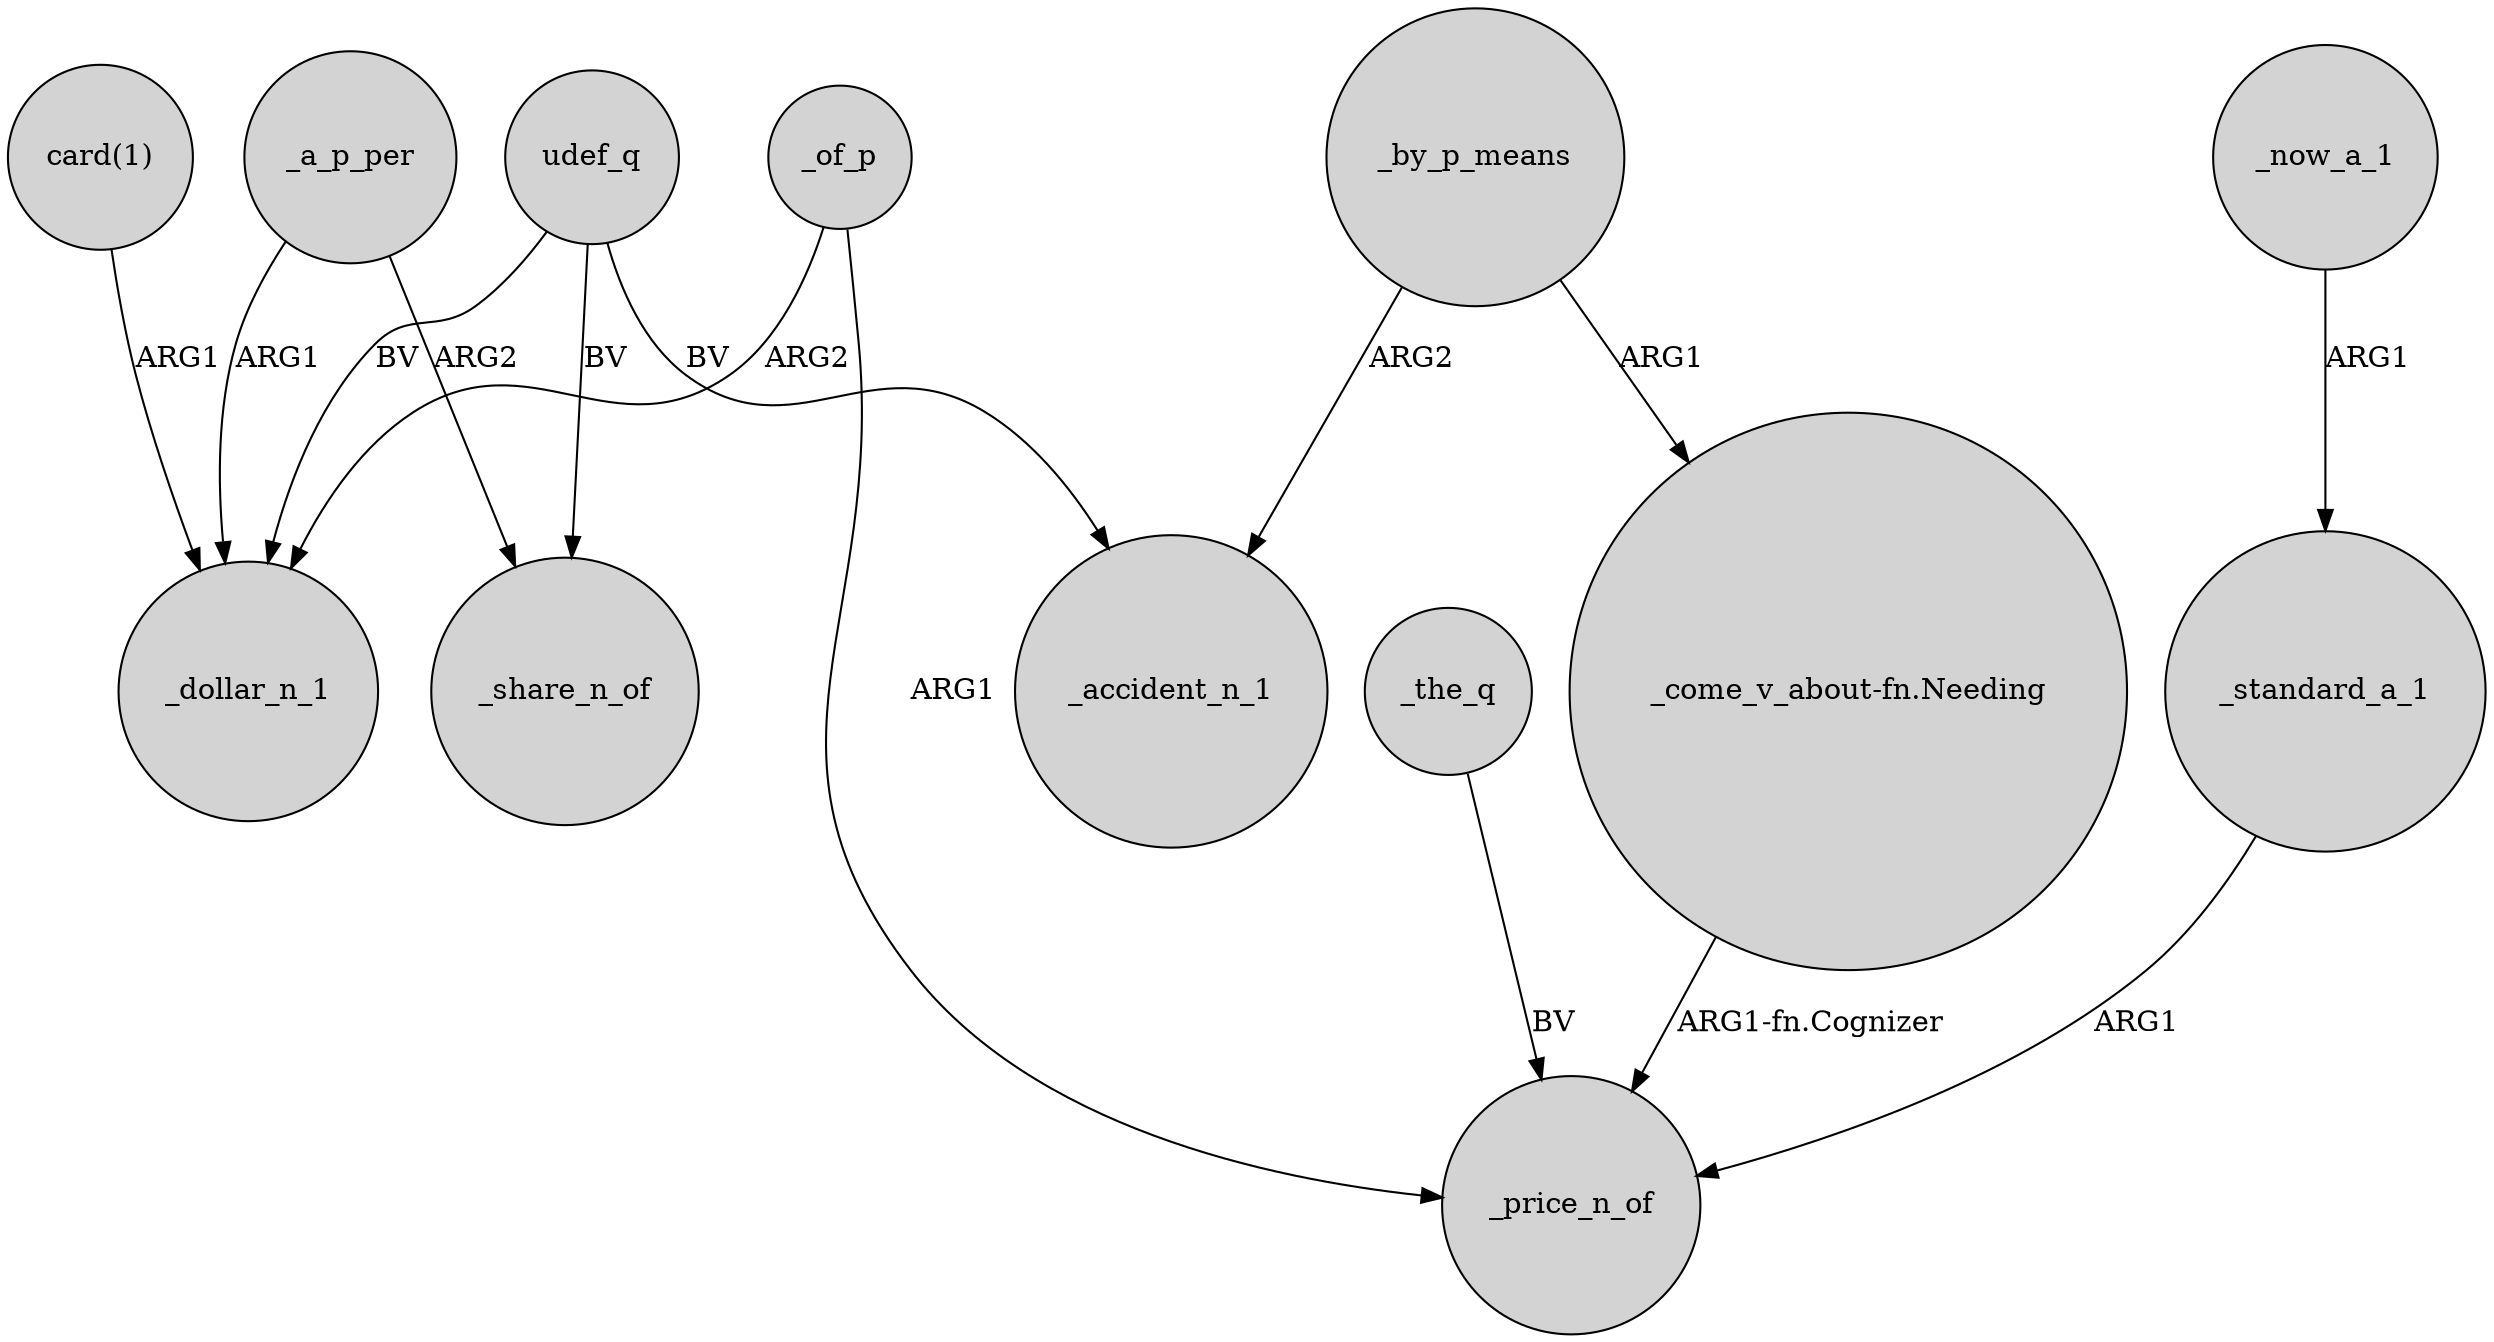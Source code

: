 digraph {
	node [shape=circle style=filled]
	"card(1)" -> _dollar_n_1 [label=ARG1]
	_a_p_per -> _share_n_of [label=ARG2]
	_by_p_means -> _accident_n_1 [label=ARG2]
	udef_q -> _share_n_of [label=BV]
	_of_p -> _dollar_n_1 [label=ARG2]
	udef_q -> _dollar_n_1 [label=BV]
	udef_q -> _accident_n_1 [label=BV]
	_the_q -> _price_n_of [label=BV]
	_now_a_1 -> _standard_a_1 [label=ARG1]
	_by_p_means -> "_come_v_about-fn.Needing" [label=ARG1]
	_of_p -> _price_n_of [label=ARG1]
	_standard_a_1 -> _price_n_of [label=ARG1]
	"_come_v_about-fn.Needing" -> _price_n_of [label="ARG1-fn.Cognizer"]
	_a_p_per -> _dollar_n_1 [label=ARG1]
}
